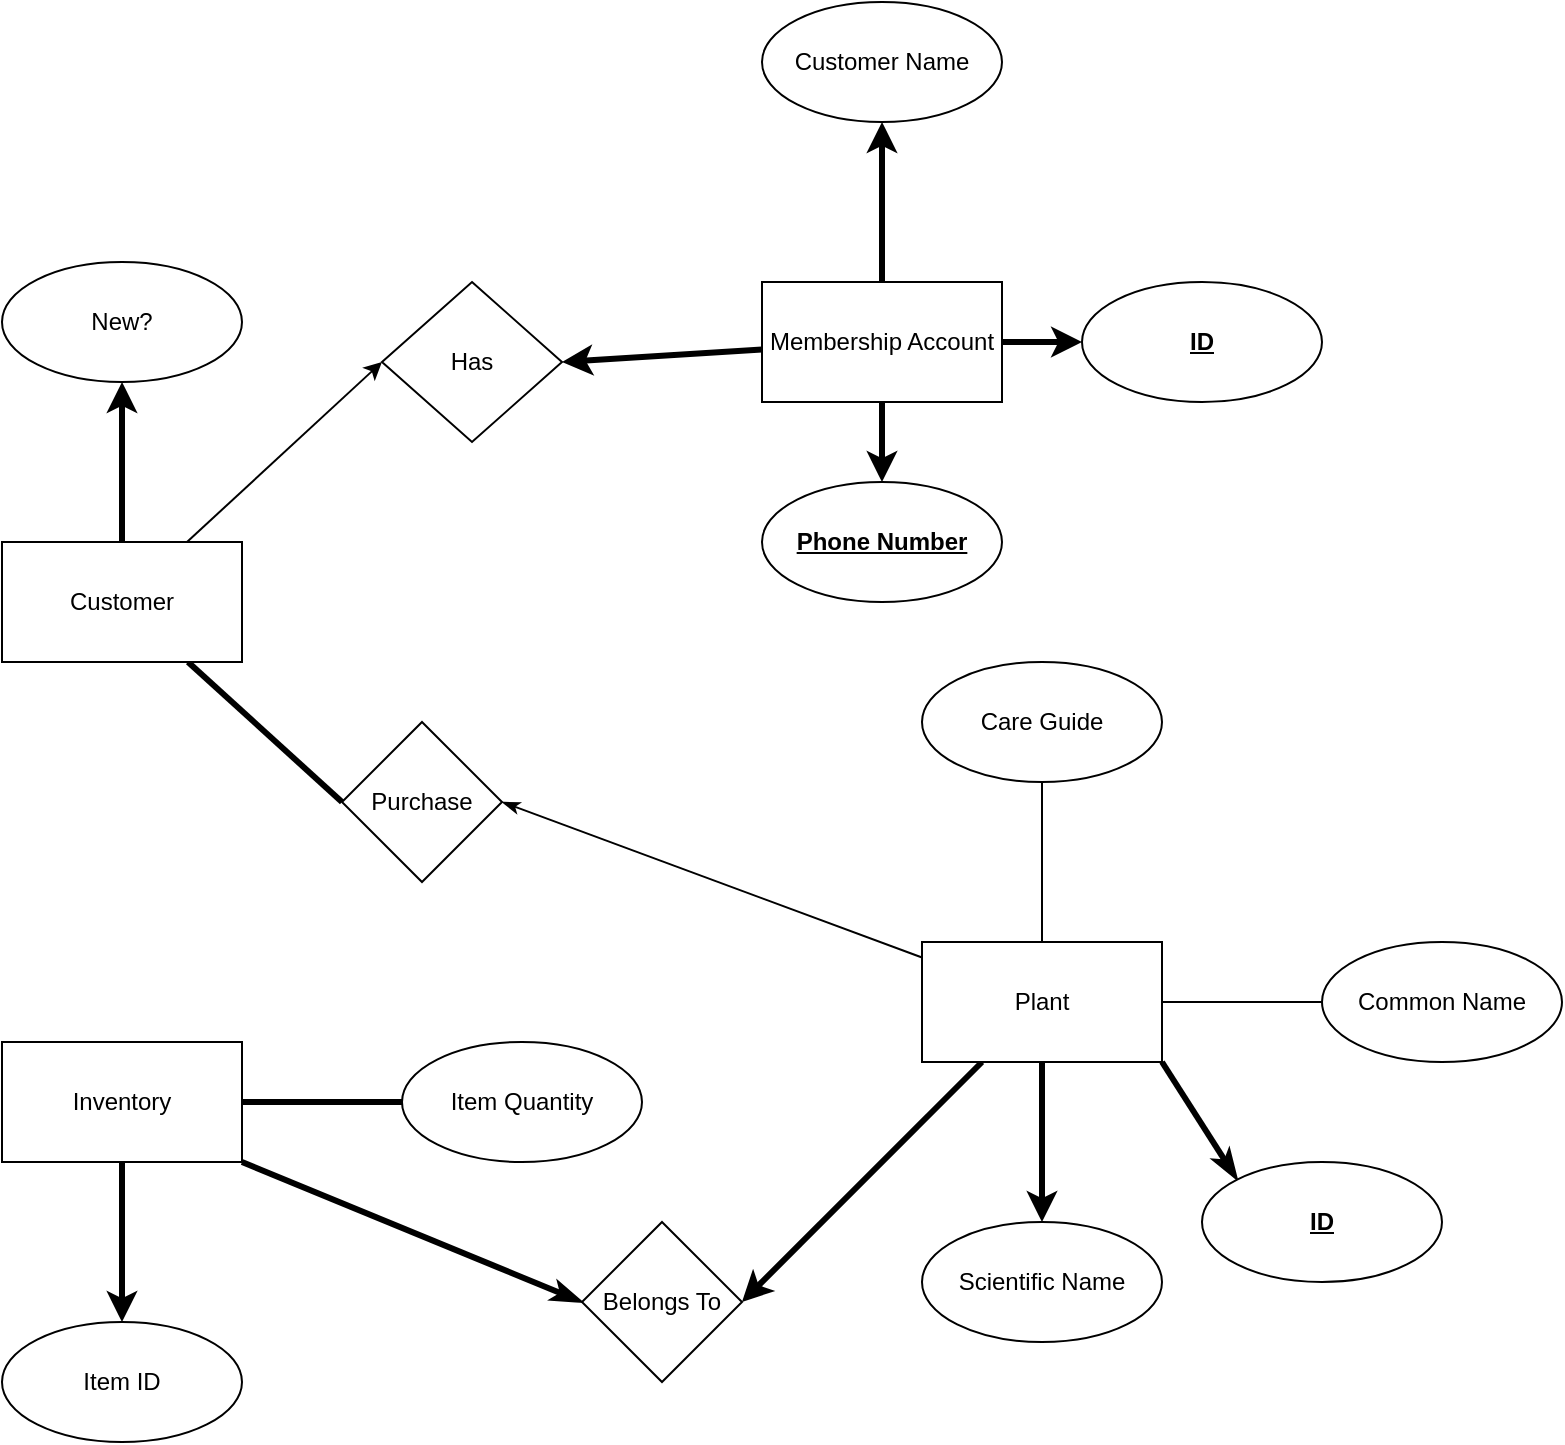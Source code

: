 <mxfile>
    <diagram id="3ipOmvHA8UWTN8_0GpJ7" name="Page-1">
        <mxGraphModel dx="1093" dy="1713" grid="1" gridSize="10" guides="1" tooltips="1" connect="1" arrows="1" fold="1" page="1" pageScale="1" pageWidth="850" pageHeight="1100" math="0" shadow="0">
            <root>
                <mxCell id="0"/>
                <mxCell id="1" parent="0"/>
                <mxCell id="17" value="" style="edgeStyle=none;html=1;strokeWidth=3;" edge="1" parent="1" source="2" target="16">
                    <mxGeometry relative="1" as="geometry"/>
                </mxCell>
                <mxCell id="26" style="edgeStyle=none;html=1;" edge="1" parent="1" source="2">
                    <mxGeometry relative="1" as="geometry">
                        <mxPoint x="310" y="110" as="targetPoint"/>
                    </mxGeometry>
                </mxCell>
                <mxCell id="28" value="" style="edgeStyle=none;html=1;endArrow=none;endFill=0;entryX=0;entryY=0.5;entryDx=0;entryDy=0;strokeWidth=3;" edge="1" parent="1" source="2" target="27">
                    <mxGeometry relative="1" as="geometry"/>
                </mxCell>
                <mxCell id="2" value="Customer" style="rounded=0;whiteSpace=wrap;html=1;" vertex="1" parent="1">
                    <mxGeometry x="120" y="200" width="120" height="60" as="geometry"/>
                </mxCell>
                <mxCell id="11" value="" style="edgeStyle=none;html=1;endArrow=none;endFill=0;" edge="1" parent="1" source="3" target="10">
                    <mxGeometry relative="1" as="geometry"/>
                </mxCell>
                <mxCell id="13" value="" style="edgeStyle=none;html=1;strokeWidth=3;" edge="1" parent="1" source="3" target="12">
                    <mxGeometry relative="1" as="geometry"/>
                </mxCell>
                <mxCell id="15" value="" style="edgeStyle=none;html=1;endArrow=none;endFill=0;" edge="1" parent="1" source="3" target="14">
                    <mxGeometry relative="1" as="geometry"/>
                </mxCell>
                <mxCell id="31" value="" style="edgeStyle=none;html=1;strokeWidth=3;entryX=1;entryY=0.5;entryDx=0;entryDy=0;" edge="1" parent="1" source="3" target="30">
                    <mxGeometry relative="1" as="geometry"/>
                </mxCell>
                <mxCell id="33" style="edgeStyle=none;html=1;entryX=1;entryY=0.5;entryDx=0;entryDy=0;endArrow=classicThin;endFill=1;" edge="1" parent="1" source="3" target="27">
                    <mxGeometry relative="1" as="geometry"/>
                </mxCell>
                <mxCell id="36" style="edgeStyle=none;html=1;exitX=1;exitY=1;exitDx=0;exitDy=0;entryX=0;entryY=0;entryDx=0;entryDy=0;endArrow=classicThin;endFill=1;strokeWidth=3;" edge="1" parent="1" source="3" target="34">
                    <mxGeometry relative="1" as="geometry"/>
                </mxCell>
                <mxCell id="3" value="Plant" style="rounded=0;whiteSpace=wrap;html=1;" vertex="1" parent="1">
                    <mxGeometry x="580" y="400" width="120" height="60" as="geometry"/>
                </mxCell>
                <mxCell id="19" value="" style="edgeStyle=none;html=1;strokeWidth=3;" edge="1" parent="1" source="4" target="18">
                    <mxGeometry relative="1" as="geometry"/>
                </mxCell>
                <mxCell id="21" value="" style="edgeStyle=none;html=1;strokeWidth=3;" edge="1" parent="1" source="4" target="20">
                    <mxGeometry relative="1" as="geometry"/>
                </mxCell>
                <mxCell id="23" value="" style="edgeStyle=none;html=1;strokeWidth=3;" edge="1" parent="1" source="4" target="22">
                    <mxGeometry relative="1" as="geometry"/>
                </mxCell>
                <mxCell id="25" value="" style="edgeStyle=none;html=1;entryX=1;entryY=0.5;entryDx=0;entryDy=0;strokeWidth=3;" edge="1" parent="1" source="4" target="24">
                    <mxGeometry relative="1" as="geometry"/>
                </mxCell>
                <mxCell id="4" value="Membership Account" style="rounded=0;whiteSpace=wrap;html=1;" vertex="1" parent="1">
                    <mxGeometry x="500" y="70" width="120" height="60" as="geometry"/>
                </mxCell>
                <mxCell id="7" value="" style="edgeStyle=none;html=1;strokeWidth=3;" edge="1" parent="1" source="5" target="6">
                    <mxGeometry relative="1" as="geometry"/>
                </mxCell>
                <mxCell id="9" value="" style="edgeStyle=none;html=1;endArrow=none;endFill=0;strokeWidth=3;" edge="1" parent="1" source="5" target="8">
                    <mxGeometry relative="1" as="geometry"/>
                </mxCell>
                <mxCell id="38" style="edgeStyle=none;html=1;exitX=1;exitY=1;exitDx=0;exitDy=0;entryX=0;entryY=0.5;entryDx=0;entryDy=0;endArrow=classicThin;endFill=1;strokeWidth=3;" edge="1" parent="1" source="5" target="30">
                    <mxGeometry relative="1" as="geometry"/>
                </mxCell>
                <mxCell id="5" value="Inventory" style="rounded=0;whiteSpace=wrap;html=1;" vertex="1" parent="1">
                    <mxGeometry x="120" y="450" width="120" height="60" as="geometry"/>
                </mxCell>
                <mxCell id="6" value="Item ID" style="ellipse;whiteSpace=wrap;html=1;rounded=0;" vertex="1" parent="1">
                    <mxGeometry x="120" y="590" width="120" height="60" as="geometry"/>
                </mxCell>
                <mxCell id="8" value="Item Quantity" style="ellipse;whiteSpace=wrap;html=1;rounded=0;" vertex="1" parent="1">
                    <mxGeometry x="320" y="450" width="120" height="60" as="geometry"/>
                </mxCell>
                <mxCell id="10" value="Common Name" style="ellipse;whiteSpace=wrap;html=1;rounded=0;" vertex="1" parent="1">
                    <mxGeometry x="780" y="400" width="120" height="60" as="geometry"/>
                </mxCell>
                <mxCell id="12" value="Scientific Name" style="ellipse;whiteSpace=wrap;html=1;rounded=0;" vertex="1" parent="1">
                    <mxGeometry x="580" y="540" width="120" height="60" as="geometry"/>
                </mxCell>
                <mxCell id="14" value="Care Guide&lt;br&gt;" style="ellipse;whiteSpace=wrap;html=1;rounded=0;" vertex="1" parent="1">
                    <mxGeometry x="580" y="260" width="120" height="60" as="geometry"/>
                </mxCell>
                <mxCell id="16" value="New?" style="ellipse;whiteSpace=wrap;html=1;rounded=0;" vertex="1" parent="1">
                    <mxGeometry x="120" y="60" width="120" height="60" as="geometry"/>
                </mxCell>
                <mxCell id="18" value="&lt;u&gt;&lt;b&gt;ID&lt;/b&gt;&lt;/u&gt;" style="ellipse;whiteSpace=wrap;html=1;rounded=0;" vertex="1" parent="1">
                    <mxGeometry x="660" y="70" width="120" height="60" as="geometry"/>
                </mxCell>
                <mxCell id="20" value="&lt;u&gt;&lt;b&gt;Phone Number&lt;/b&gt;&lt;/u&gt;" style="ellipse;whiteSpace=wrap;html=1;rounded=0;" vertex="1" parent="1">
                    <mxGeometry x="500" y="170" width="120" height="60" as="geometry"/>
                </mxCell>
                <mxCell id="22" value="Customer Name" style="ellipse;whiteSpace=wrap;html=1;rounded=0;" vertex="1" parent="1">
                    <mxGeometry x="500" y="-70" width="120" height="60" as="geometry"/>
                </mxCell>
                <mxCell id="24" value="Has" style="rhombus;whiteSpace=wrap;html=1;rounded=0;" vertex="1" parent="1">
                    <mxGeometry x="310" y="70" width="90" height="80" as="geometry"/>
                </mxCell>
                <mxCell id="27" value="Purchase" style="rhombus;whiteSpace=wrap;html=1;rounded=0;" vertex="1" parent="1">
                    <mxGeometry x="290" y="290" width="80" height="80" as="geometry"/>
                </mxCell>
                <mxCell id="30" value="Belongs To" style="rhombus;whiteSpace=wrap;html=1;rounded=0;" vertex="1" parent="1">
                    <mxGeometry x="410" y="540" width="80" height="80" as="geometry"/>
                </mxCell>
                <mxCell id="34" value="&lt;u&gt;&lt;b&gt;ID&lt;/b&gt;&lt;/u&gt;" style="ellipse;whiteSpace=wrap;html=1;rounded=0;" vertex="1" parent="1">
                    <mxGeometry x="720" y="510" width="120" height="60" as="geometry"/>
                </mxCell>
            </root>
        </mxGraphModel>
    </diagram>
</mxfile>